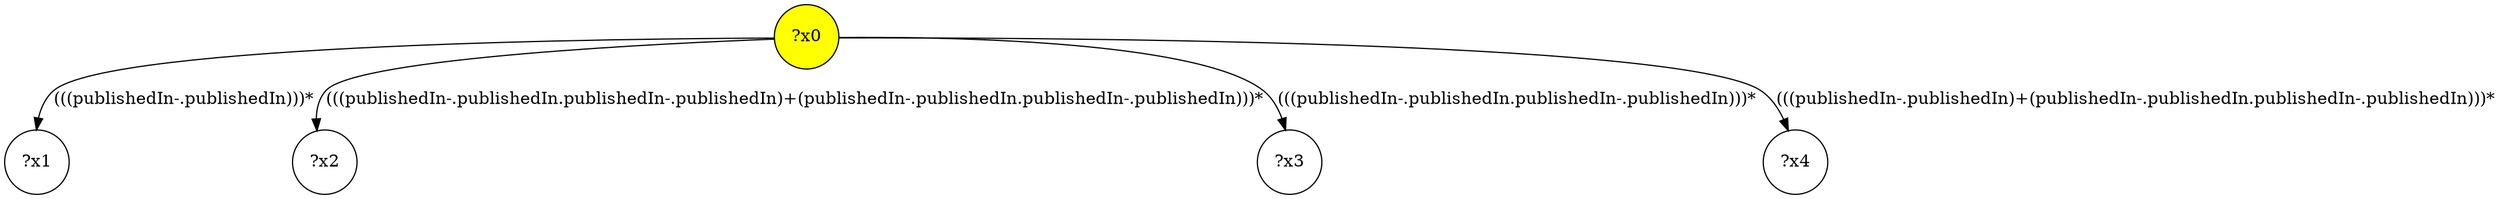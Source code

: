 digraph g {
	x0 [fillcolor="yellow", style="filled," shape=circle, label="?x0"];
	x1 [shape=circle, label="?x1"];
	x0 -> x1 [label="(((publishedIn-.publishedIn)))*"];
	x2 [shape=circle, label="?x2"];
	x0 -> x2 [label="(((publishedIn-.publishedIn.publishedIn-.publishedIn)+(publishedIn-.publishedIn.publishedIn-.publishedIn)))*"];
	x3 [shape=circle, label="?x3"];
	x0 -> x3 [label="(((publishedIn-.publishedIn.publishedIn-.publishedIn)))*"];
	x4 [shape=circle, label="?x4"];
	x0 -> x4 [label="(((publishedIn-.publishedIn)+(publishedIn-.publishedIn.publishedIn-.publishedIn)))*"];
}
